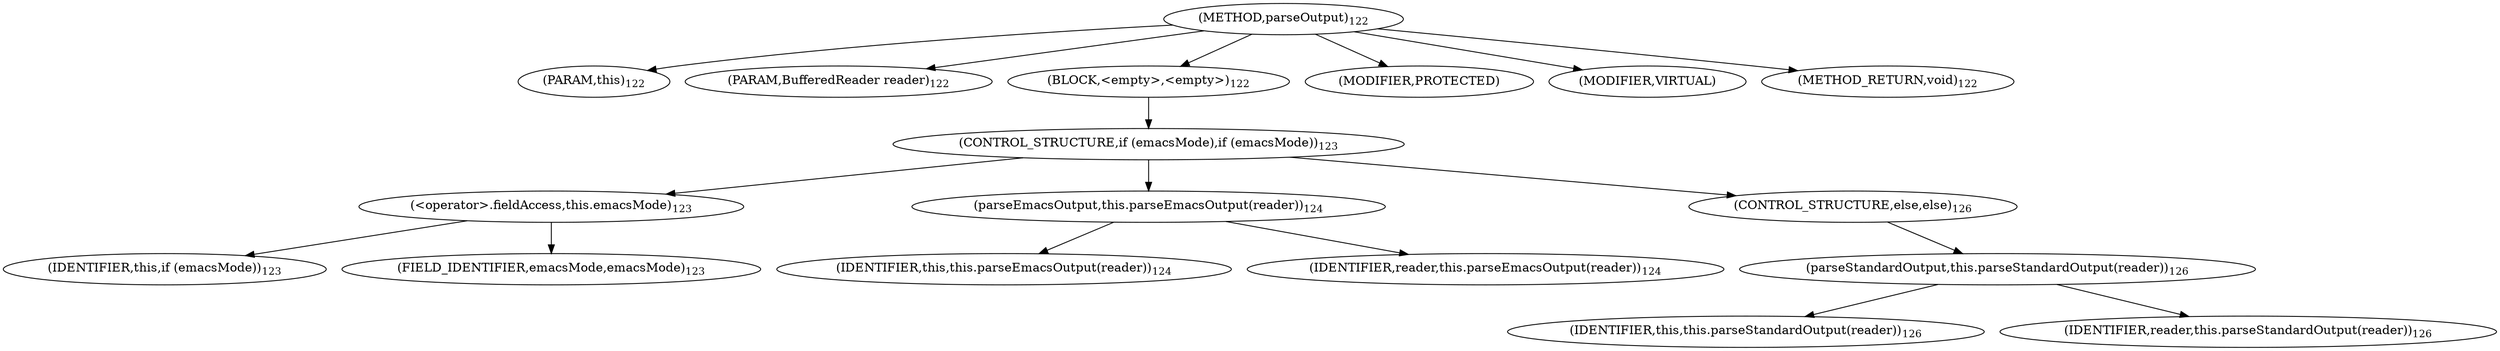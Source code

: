 digraph "parseOutput" {  
"138" [label = <(METHOD,parseOutput)<SUB>122</SUB>> ]
"10" [label = <(PARAM,this)<SUB>122</SUB>> ]
"139" [label = <(PARAM,BufferedReader reader)<SUB>122</SUB>> ]
"140" [label = <(BLOCK,&lt;empty&gt;,&lt;empty&gt;)<SUB>122</SUB>> ]
"141" [label = <(CONTROL_STRUCTURE,if (emacsMode),if (emacsMode))<SUB>123</SUB>> ]
"142" [label = <(&lt;operator&gt;.fieldAccess,this.emacsMode)<SUB>123</SUB>> ]
"143" [label = <(IDENTIFIER,this,if (emacsMode))<SUB>123</SUB>> ]
"144" [label = <(FIELD_IDENTIFIER,emacsMode,emacsMode)<SUB>123</SUB>> ]
"145" [label = <(parseEmacsOutput,this.parseEmacsOutput(reader))<SUB>124</SUB>> ]
"9" [label = <(IDENTIFIER,this,this.parseEmacsOutput(reader))<SUB>124</SUB>> ]
"146" [label = <(IDENTIFIER,reader,this.parseEmacsOutput(reader))<SUB>124</SUB>> ]
"147" [label = <(CONTROL_STRUCTURE,else,else)<SUB>126</SUB>> ]
"148" [label = <(parseStandardOutput,this.parseStandardOutput(reader))<SUB>126</SUB>> ]
"11" [label = <(IDENTIFIER,this,this.parseStandardOutput(reader))<SUB>126</SUB>> ]
"149" [label = <(IDENTIFIER,reader,this.parseStandardOutput(reader))<SUB>126</SUB>> ]
"150" [label = <(MODIFIER,PROTECTED)> ]
"151" [label = <(MODIFIER,VIRTUAL)> ]
"152" [label = <(METHOD_RETURN,void)<SUB>122</SUB>> ]
  "138" -> "10" 
  "138" -> "139" 
  "138" -> "140" 
  "138" -> "150" 
  "138" -> "151" 
  "138" -> "152" 
  "140" -> "141" 
  "141" -> "142" 
  "141" -> "145" 
  "141" -> "147" 
  "142" -> "143" 
  "142" -> "144" 
  "145" -> "9" 
  "145" -> "146" 
  "147" -> "148" 
  "148" -> "11" 
  "148" -> "149" 
}
